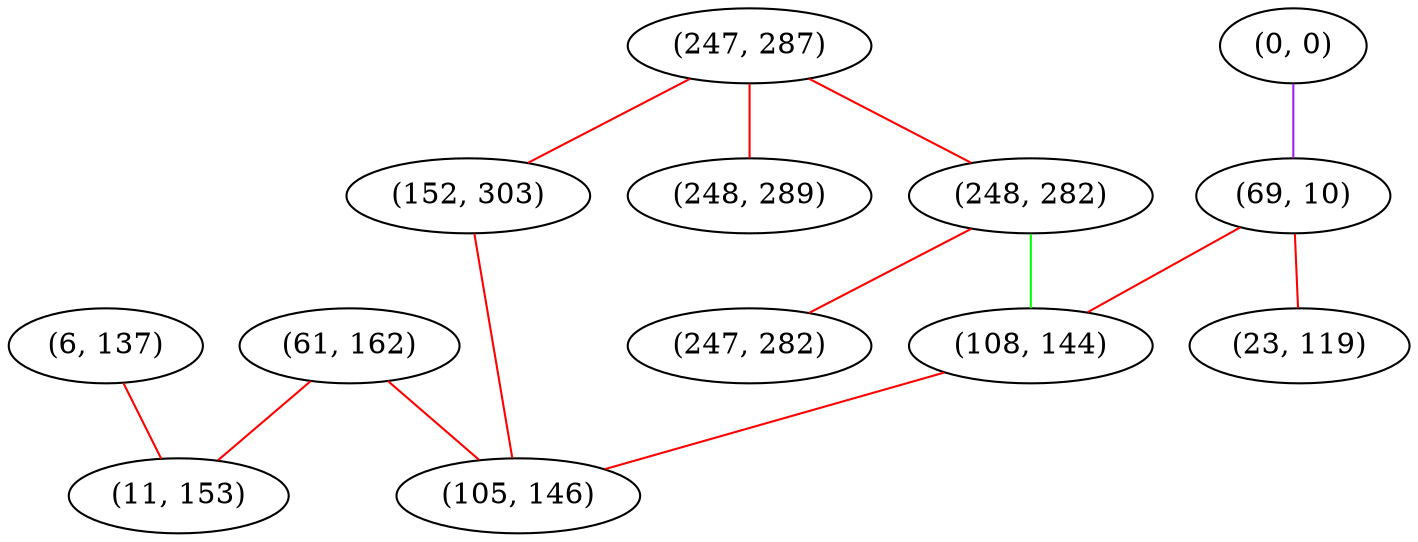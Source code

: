 graph "" {
"(6, 137)";
"(0, 0)";
"(69, 10)";
"(247, 287)";
"(248, 282)";
"(152, 303)";
"(23, 119)";
"(248, 289)";
"(61, 162)";
"(247, 282)";
"(108, 144)";
"(105, 146)";
"(11, 153)";
"(6, 137)" -- "(11, 153)"  [color=red, key=0, weight=1];
"(0, 0)" -- "(69, 10)"  [color=purple, key=0, weight=4];
"(69, 10)" -- "(23, 119)"  [color=red, key=0, weight=1];
"(69, 10)" -- "(108, 144)"  [color=red, key=0, weight=1];
"(247, 287)" -- "(248, 289)"  [color=red, key=0, weight=1];
"(247, 287)" -- "(248, 282)"  [color=red, key=0, weight=1];
"(247, 287)" -- "(152, 303)"  [color=red, key=0, weight=1];
"(248, 282)" -- "(247, 282)"  [color=red, key=0, weight=1];
"(248, 282)" -- "(108, 144)"  [color=green, key=0, weight=2];
"(152, 303)" -- "(105, 146)"  [color=red, key=0, weight=1];
"(61, 162)" -- "(105, 146)"  [color=red, key=0, weight=1];
"(61, 162)" -- "(11, 153)"  [color=red, key=0, weight=1];
"(108, 144)" -- "(105, 146)"  [color=red, key=0, weight=1];
}
